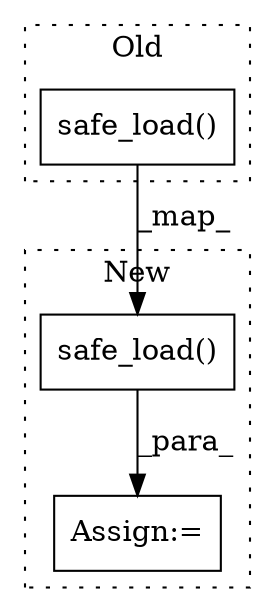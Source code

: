 digraph G {
subgraph cluster0 {
1 [label="safe_load()" a="75" s="6087,6105" l="15,1" shape="box"];
label = "Old";
style="dotted";
}
subgraph cluster1 {
2 [label="safe_load()" a="75" s="6098,6116" l="15,1" shape="box"];
3 [label="Assign:=" a="68" s="6095" l="3" shape="box"];
label = "New";
style="dotted";
}
1 -> 2 [label="_map_"];
2 -> 3 [label="_para_"];
}